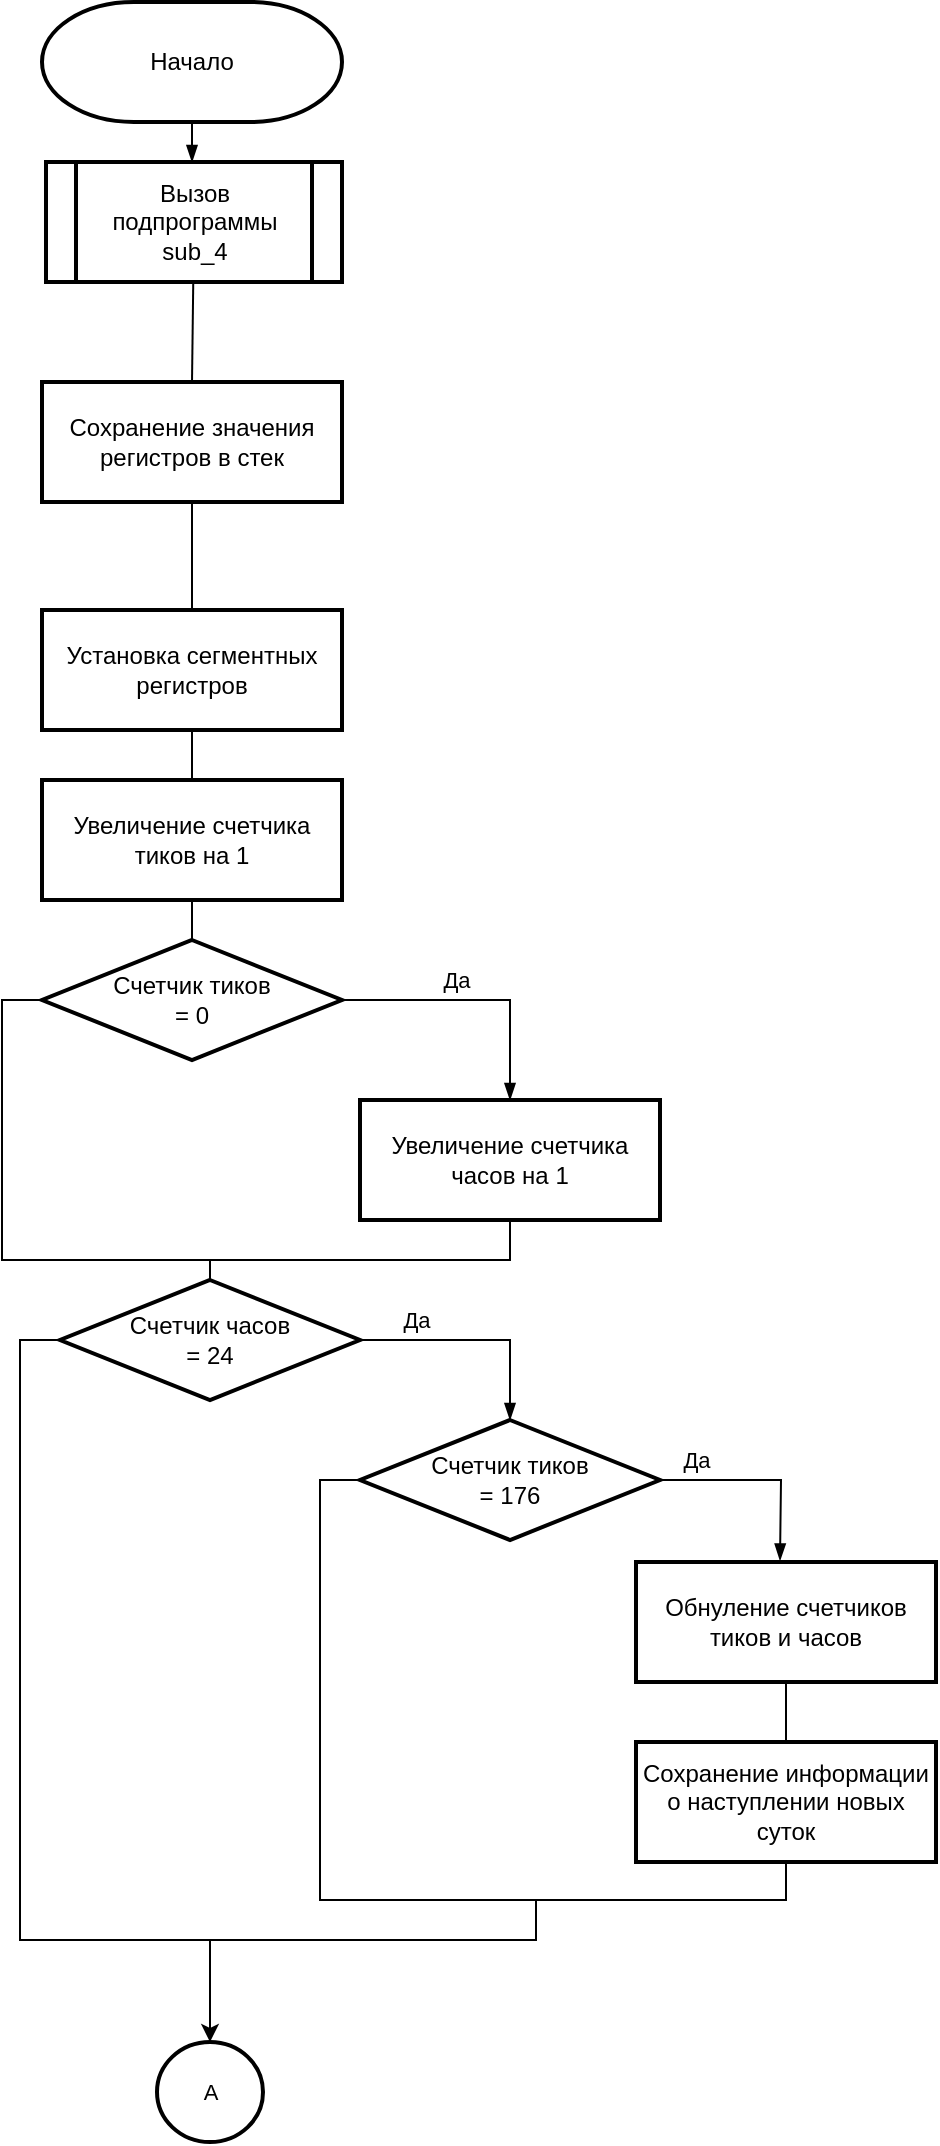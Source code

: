 <mxfile version="15.1.4" type="device" pages="3"><diagram id="JOTS-tco1sjYFfUt2qh-" name="Page-1"><mxGraphModel dx="902" dy="666" grid="1" gridSize="10" guides="1" tooltips="1" connect="1" arrows="1" fold="1" page="1" pageScale="1" pageWidth="827" pageHeight="1169" math="0" shadow="0"><root><mxCell id="0"/><mxCell id="1" parent="0"/><mxCell id="RVGI_XAWXmjt8ZqFOJJ5-4" style="edgeStyle=orthogonalEdgeStyle;rounded=0;orthogonalLoop=1;jettySize=auto;html=1;exitX=0.5;exitY=1;exitDx=0;exitDy=0;exitPerimeter=0;fontSize=11;endArrow=blockThin;endFill=1;" parent="1" source="95ApB-wgT2IUQRyKsj9S-1" edge="1"><mxGeometry relative="1" as="geometry"><mxPoint x="388" y="100" as="targetPoint"/></mxGeometry></mxCell><mxCell id="95ApB-wgT2IUQRyKsj9S-1" value="Начало" style="strokeWidth=2;html=1;shape=mxgraph.flowchart.terminator;whiteSpace=wrap;" parent="1" vertex="1"><mxGeometry x="313" y="20" width="150" height="60" as="geometry"/></mxCell><mxCell id="RVGI_XAWXmjt8ZqFOJJ5-5" style="edgeStyle=orthogonalEdgeStyle;rounded=0;orthogonalLoop=1;jettySize=auto;html=1;exitX=0.5;exitY=1;exitDx=0;exitDy=0;entryX=0.5;entryY=0;entryDx=0;entryDy=0;endArrow=none;endFill=0;fontSize=11;" parent="1" source="95ApB-wgT2IUQRyKsj9S-6" target="95ApB-wgT2IUQRyKsj9S-9" edge="1"><mxGeometry relative="1" as="geometry"/></mxCell><mxCell id="95ApB-wgT2IUQRyKsj9S-6" value="Сохранение значения регистров в стек" style="rounded=0;whiteSpace=wrap;html=1;absoluteArcSize=1;arcSize=14;strokeWidth=2;" parent="1" vertex="1"><mxGeometry x="313" y="210" width="150" height="60" as="geometry"/></mxCell><mxCell id="RVGI_XAWXmjt8ZqFOJJ5-6" style="edgeStyle=orthogonalEdgeStyle;rounded=0;orthogonalLoop=1;jettySize=auto;html=1;exitX=0.5;exitY=1;exitDx=0;exitDy=0;entryX=0.5;entryY=0;entryDx=0;entryDy=0;endArrow=none;endFill=0;fontSize=11;" parent="1" source="95ApB-wgT2IUQRyKsj9S-9" target="95ApB-wgT2IUQRyKsj9S-12" edge="1"><mxGeometry relative="1" as="geometry"/></mxCell><mxCell id="95ApB-wgT2IUQRyKsj9S-9" value="Установка сегментных регистров" style="rounded=0;whiteSpace=wrap;html=1;absoluteArcSize=1;arcSize=14;strokeWidth=2;" parent="1" vertex="1"><mxGeometry x="313" y="324" width="150" height="60" as="geometry"/></mxCell><mxCell id="95ApB-wgT2IUQRyKsj9S-11" value="Обнуление счетчиков&lt;br&gt;тиков и часов" style="rounded=0;whiteSpace=wrap;html=1;absoluteArcSize=1;arcSize=14;strokeWidth=2;" parent="1" vertex="1"><mxGeometry x="610" y="800" width="150" height="60" as="geometry"/></mxCell><mxCell id="RVGI_XAWXmjt8ZqFOJJ5-7" style="edgeStyle=orthogonalEdgeStyle;rounded=0;orthogonalLoop=1;jettySize=auto;html=1;exitX=0.5;exitY=1;exitDx=0;exitDy=0;entryX=0.5;entryY=0;entryDx=0;entryDy=0;entryPerimeter=0;endArrow=none;endFill=0;fontSize=11;" parent="1" source="95ApB-wgT2IUQRyKsj9S-12" target="95ApB-wgT2IUQRyKsj9S-13" edge="1"><mxGeometry relative="1" as="geometry"/></mxCell><mxCell id="95ApB-wgT2IUQRyKsj9S-12" value="Увеличение счетчика тиков на 1" style="rounded=0;whiteSpace=wrap;html=1;absoluteArcSize=1;arcSize=14;strokeWidth=2;" parent="1" vertex="1"><mxGeometry x="313" y="409" width="150" height="60" as="geometry"/></mxCell><mxCell id="RVGI_XAWXmjt8ZqFOJJ5-9" style="edgeStyle=orthogonalEdgeStyle;rounded=0;orthogonalLoop=1;jettySize=auto;html=1;exitX=0;exitY=0.5;exitDx=0;exitDy=0;exitPerimeter=0;entryX=0.5;entryY=0;entryDx=0;entryDy=0;entryPerimeter=0;endArrow=none;endFill=0;fontSize=11;" parent="1" source="95ApB-wgT2IUQRyKsj9S-13" target="95ApB-wgT2IUQRyKsj9S-18" edge="1"><mxGeometry relative="1" as="geometry"><Array as="points"><mxPoint x="293" y="519"/><mxPoint x="293" y="649"/><mxPoint x="397" y="649"/></Array></mxGeometry></mxCell><mxCell id="RVGI_XAWXmjt8ZqFOJJ5-12" value="Да" style="edgeStyle=orthogonalEdgeStyle;rounded=0;orthogonalLoop=1;jettySize=auto;html=1;exitX=1;exitY=0.5;exitDx=0;exitDy=0;exitPerimeter=0;entryX=0.5;entryY=0;entryDx=0;entryDy=0;endArrow=blockThin;endFill=1;fontSize=11;" parent="1" source="95ApB-wgT2IUQRyKsj9S-13" target="95ApB-wgT2IUQRyKsj9S-16" edge="1"><mxGeometry x="-0.148" y="10" relative="1" as="geometry"><mxPoint as="offset"/></mxGeometry></mxCell><mxCell id="95ApB-wgT2IUQRyKsj9S-13" value="Счетчик тиков&lt;br&gt;= 0" style="strokeWidth=2;html=1;shape=mxgraph.flowchart.decision;whiteSpace=wrap;rounded=1;" parent="1" vertex="1"><mxGeometry x="313" y="489" width="150" height="60" as="geometry"/></mxCell><mxCell id="RVGI_XAWXmjt8ZqFOJJ5-8" style="edgeStyle=orthogonalEdgeStyle;rounded=0;orthogonalLoop=1;jettySize=auto;html=1;exitX=0.5;exitY=1;exitDx=0;exitDy=0;entryX=0.5;entryY=0;entryDx=0;entryDy=0;entryPerimeter=0;endArrow=none;endFill=0;fontSize=11;" parent="1" source="95ApB-wgT2IUQRyKsj9S-16" target="95ApB-wgT2IUQRyKsj9S-18" edge="1"><mxGeometry relative="1" as="geometry"><Array as="points"><mxPoint x="547" y="649"/><mxPoint x="397" y="649"/></Array></mxGeometry></mxCell><mxCell id="95ApB-wgT2IUQRyKsj9S-16" value="Увеличение счетчика часов на 1" style="rounded=0;whiteSpace=wrap;html=1;absoluteArcSize=1;arcSize=14;strokeWidth=2;" parent="1" vertex="1"><mxGeometry x="472" y="569" width="150" height="60" as="geometry"/></mxCell><mxCell id="RVGI_XAWXmjt8ZqFOJJ5-13" value="Да" style="edgeStyle=orthogonalEdgeStyle;rounded=0;orthogonalLoop=1;jettySize=auto;html=1;exitX=1;exitY=0.5;exitDx=0;exitDy=0;exitPerimeter=0;entryX=0.5;entryY=0;entryDx=0;entryDy=0;entryPerimeter=0;endArrow=blockThin;endFill=1;fontSize=11;" parent="1" source="95ApB-wgT2IUQRyKsj9S-18" target="95ApB-wgT2IUQRyKsj9S-19" edge="1"><mxGeometry x="-0.513" y="10" relative="1" as="geometry"><mxPoint as="offset"/></mxGeometry></mxCell><mxCell id="RVGI_XAWXmjt8ZqFOJJ5-16" style="edgeStyle=orthogonalEdgeStyle;rounded=0;orthogonalLoop=1;jettySize=auto;html=1;exitX=0;exitY=0.5;exitDx=0;exitDy=0;exitPerimeter=0;endArrow=none;endFill=0;fontSize=11;" parent="1" source="95ApB-wgT2IUQRyKsj9S-18" edge="1"><mxGeometry relative="1" as="geometry"><Array as="points"><mxPoint x="302" y="689"/><mxPoint x="302" y="989"/><mxPoint x="397" y="989"/></Array><mxPoint x="397" y="1020" as="targetPoint"/></mxGeometry></mxCell><mxCell id="95ApB-wgT2IUQRyKsj9S-18" value="Счетчик часов &lt;br&gt;= 24" style="strokeWidth=2;html=1;shape=mxgraph.flowchart.decision;whiteSpace=wrap;rounded=1;" parent="1" vertex="1"><mxGeometry x="322" y="659" width="150" height="60" as="geometry"/></mxCell><mxCell id="RVGI_XAWXmjt8ZqFOJJ5-11" value="Да" style="edgeStyle=orthogonalEdgeStyle;rounded=0;orthogonalLoop=1;jettySize=auto;html=1;exitX=1;exitY=0.5;exitDx=0;exitDy=0;exitPerimeter=0;entryX=0.48;entryY=0.004;entryDx=0;entryDy=0;entryPerimeter=0;endArrow=blockThin;endFill=1;fontSize=11;" parent="1" source="95ApB-wgT2IUQRyKsj9S-19" edge="1"><mxGeometry x="-0.641" y="10" relative="1" as="geometry"><mxPoint as="offset"/><mxPoint x="682" y="799.24" as="targetPoint"/></mxGeometry></mxCell><mxCell id="RVGI_XAWXmjt8ZqFOJJ5-15" style="edgeStyle=orthogonalEdgeStyle;rounded=0;orthogonalLoop=1;jettySize=auto;html=1;exitX=0;exitY=0.5;exitDx=0;exitDy=0;exitPerimeter=0;endArrow=none;endFill=0;fontSize=11;" parent="1" source="95ApB-wgT2IUQRyKsj9S-19" edge="1"><mxGeometry relative="1" as="geometry"><mxPoint x="560" y="969" as="targetPoint"/><Array as="points"><mxPoint x="452" y="759"/><mxPoint x="452" y="969"/></Array></mxGeometry></mxCell><mxCell id="95ApB-wgT2IUQRyKsj9S-19" value="Счетчик тиков &lt;br&gt;= 176" style="strokeWidth=2;html=1;shape=mxgraph.flowchart.decision;whiteSpace=wrap;rounded=1;" parent="1" vertex="1"><mxGeometry x="472" y="729" width="150" height="60" as="geometry"/></mxCell><mxCell id="RVGI_XAWXmjt8ZqFOJJ5-14" style="edgeStyle=orthogonalEdgeStyle;rounded=0;orthogonalLoop=1;jettySize=auto;html=1;exitX=0.5;exitY=1;exitDx=0;exitDy=0;endArrow=none;endFill=0;fontSize=11;" parent="1" edge="1"><mxGeometry relative="1" as="geometry"><mxPoint x="397" y="1000" as="targetPoint"/><Array as="points"><mxPoint x="685" y="969"/><mxPoint x="560" y="969"/><mxPoint x="560" y="989"/><mxPoint x="397" y="989"/></Array><mxPoint x="685" y="939" as="sourcePoint"/></mxGeometry></mxCell><mxCell id="95ApB-wgT2IUQRyKsj9S-20" value="Сохранение информации о наступлении новых суток" style="rounded=0;whiteSpace=wrap;html=1;absoluteArcSize=1;arcSize=14;strokeWidth=2;" parent="1" vertex="1"><mxGeometry x="610" y="890" width="150" height="60" as="geometry"/></mxCell><mxCell id="Rem6O-o3i9-X2tWIR_UW-1" value="A" style="strokeWidth=2;html=1;shape=mxgraph.flowchart.start_2;whiteSpace=wrap;rounded=1;fontSize=11;" parent="1" vertex="1"><mxGeometry x="370.5" y="1040" width="53" height="50" as="geometry"/></mxCell><mxCell id="j9Fa26jytDntN9nyX7mM-1" value="&lt;span style=&quot;white-space: normal&quot;&gt;Вызов подпрограммы&lt;/span&gt;&lt;br style=&quot;white-space: normal&quot;&gt;&lt;span style=&quot;white-space: normal&quot;&gt;sub_4&lt;/span&gt;" style="shape=process;whiteSpace=wrap;html=1;backgroundOutline=1;rounded=0;strokeWidth=2;" parent="1" vertex="1"><mxGeometry x="315" y="100" width="148" height="60" as="geometry"/></mxCell><mxCell id="j9Fa26jytDntN9nyX7mM-3" value="" style="endArrow=none;html=1;exitX=0.5;exitY=0;exitDx=0;exitDy=0;" parent="1" source="95ApB-wgT2IUQRyKsj9S-6" target="j9Fa26jytDntN9nyX7mM-1" edge="1"><mxGeometry width="50" height="50" relative="1" as="geometry"><mxPoint x="380" y="230" as="sourcePoint"/><mxPoint x="430" y="180" as="targetPoint"/></mxGeometry></mxCell><mxCell id="j9Fa26jytDntN9nyX7mM-4" value="" style="endArrow=none;html=1;exitX=0.5;exitY=0;exitDx=0;exitDy=0;" parent="1" source="95ApB-wgT2IUQRyKsj9S-20" target="95ApB-wgT2IUQRyKsj9S-11" edge="1"><mxGeometry width="50" height="50" relative="1" as="geometry"><mxPoint x="380" y="860" as="sourcePoint"/><mxPoint x="430" y="810" as="targetPoint"/></mxGeometry></mxCell><mxCell id="330m7FCVF3DHa8eMxRGV-3" value="" style="endArrow=classic;html=1;entryX=0.5;entryY=0;entryDx=0;entryDy=0;entryPerimeter=0;" edge="1" parent="1" target="Rem6O-o3i9-X2tWIR_UW-1"><mxGeometry width="50" height="50" relative="1" as="geometry"><mxPoint x="397" y="1020" as="sourcePoint"/><mxPoint x="420" y="1010" as="targetPoint"/></mxGeometry></mxCell></root></mxGraphModel></diagram><diagram id="wpqRQXtKeUoQa6DkjBkS" name="Page-3"><mxGraphModel dx="767" dy="566" grid="1" gridSize="10" guides="1" tooltips="1" connect="1" arrows="1" fold="1" page="1" pageScale="1" pageWidth="827" pageHeight="1169" math="0" shadow="0"><root><mxCell id="p6scumdIBF7FBanjYcLQ-0"/><mxCell id="p6scumdIBF7FBanjYcLQ-1" parent="p6scumdIBF7FBanjYcLQ-0"/><mxCell id="nul5GvnApJ8QaNK4tKs8-0" value="Конец" style="strokeWidth=2;html=1;shape=mxgraph.flowchart.terminator;whiteSpace=wrap;" parent="p6scumdIBF7FBanjYcLQ-1" vertex="1"><mxGeometry x="312" y="1016" width="150" height="60" as="geometry"/></mxCell><mxCell id="tyByUrPyi4JM7NcmdToP-6" style="edgeStyle=orthogonalEdgeStyle;rounded=0;orthogonalLoop=1;jettySize=auto;html=1;exitX=0.5;exitY=1;exitDx=0;exitDy=0;entryX=0.5;entryY=0;entryDx=0;entryDy=0;entryPerimeter=0;endArrow=none;endFill=0;fontSize=11;" parent="p6scumdIBF7FBanjYcLQ-1" source="nul5GvnApJ8QaNK4tKs8-1" target="nul5GvnApJ8QaNK4tKs8-6" edge="1"><mxGeometry relative="1" as="geometry"><Array as="points"><mxPoint x="548" y="480"/><mxPoint x="381" y="480"/></Array></mxGeometry></mxCell><mxCell id="nul5GvnApJ8QaNK4tKs8-1" value="Отправка сигнала на выключение двигателей&amp;nbsp;" style="rounded=0;whiteSpace=wrap;html=1;absoluteArcSize=1;arcSize=14;strokeWidth=2;" parent="p6scumdIBF7FBanjYcLQ-1" vertex="1"><mxGeometry x="473" y="404" width="150" height="60" as="geometry"/></mxCell><mxCell id="tyByUrPyi4JM7NcmdToP-2" value="Да" style="edgeStyle=orthogonalEdgeStyle;rounded=0;orthogonalLoop=1;jettySize=auto;html=1;exitX=1;exitY=0.5;exitDx=0;exitDy=0;exitPerimeter=0;entryX=0.5;entryY=0;entryDx=0;entryDy=0;endArrow=blockThin;endFill=1;fontSize=11;" parent="p6scumdIBF7FBanjYcLQ-1" source="nul5GvnApJ8QaNK4tKs8-2" target="nul5GvnApJ8QaNK4tKs8-1" edge="1"><mxGeometry x="-0.5" y="10" relative="1" as="geometry"><mxPoint as="offset"/></mxGeometry></mxCell><mxCell id="tyByUrPyi4JM7NcmdToP-5" style="edgeStyle=orthogonalEdgeStyle;rounded=0;orthogonalLoop=1;jettySize=auto;html=1;exitX=0;exitY=0.5;exitDx=0;exitDy=0;exitPerimeter=0;entryX=0.5;entryY=0;entryDx=0;entryDy=0;entryPerimeter=0;endArrow=none;endFill=0;fontSize=11;" parent="p6scumdIBF7FBanjYcLQ-1" source="nul5GvnApJ8QaNK4tKs8-2" target="nul5GvnApJ8QaNK4tKs8-6" edge="1"><mxGeometry relative="1" as="geometry"><Array as="points"><mxPoint x="276" y="480"/><mxPoint x="381" y="480"/></Array></mxGeometry></mxCell><mxCell id="nul5GvnApJ8QaNK4tKs8-2" value="&lt;span style=&quot;font-size: 12px&quot;&gt;Счётчик тиков до остановки двигателей НГМД = 0&lt;/span&gt;" style="strokeWidth=2;html=1;shape=mxgraph.flowchart.decision;whiteSpace=wrap;rounded=1;fontSize=11;" parent="p6scumdIBF7FBanjYcLQ-1" vertex="1"><mxGeometry x="276" y="304" width="210" height="100" as="geometry"/></mxCell><mxCell id="tyByUrPyi4JM7NcmdToP-11" style="edgeStyle=orthogonalEdgeStyle;rounded=0;orthogonalLoop=1;jettySize=auto;html=1;exitX=0.5;exitY=1;exitDx=0;exitDy=0;entryX=0.5;entryY=0;entryDx=0;entryDy=0;endArrow=none;endFill=0;fontSize=11;" parent="p6scumdIBF7FBanjYcLQ-1" source="nul5GvnApJ8QaNK4tKs8-3" target="nul5GvnApJ8QaNK4tKs8-8" edge="1"><mxGeometry relative="1" as="geometry"/></mxCell><mxCell id="nul5GvnApJ8QaNK4tKs8-3" value="Сброс контроллера прерываний" style="rounded=0;whiteSpace=wrap;html=1;absoluteArcSize=1;arcSize=14;strokeWidth=2;" parent="p6scumdIBF7FBanjYcLQ-1" vertex="1"><mxGeometry x="312" y="816" width="150" height="60" as="geometry"/></mxCell><mxCell id="tyByUrPyi4JM7NcmdToP-8" style="edgeStyle=orthogonalEdgeStyle;rounded=0;orthogonalLoop=1;jettySize=auto;html=1;exitX=0.5;exitY=1;exitDx=0;exitDy=0;entryX=0.5;entryY=0;entryDx=0;entryDy=0;endArrow=none;endFill=0;fontSize=11;" parent="p6scumdIBF7FBanjYcLQ-1" source="nul5GvnApJ8QaNK4tKs8-4" edge="1"><mxGeometry relative="1" as="geometry"><mxPoint x="383" y="720" as="targetPoint"/></mxGeometry></mxCell><mxCell id="nul5GvnApJ8QaNK4tKs8-4" value="Вызов обработчика прерывания 1Ch&lt;br&gt;по адресу&amp;nbsp;&lt;span lang=&quot;EN-US&quot;&gt;6ADh с помощью call&lt;br&gt;&lt;/span&gt;&lt;pre style=&quot;background: white&quot;&gt;&lt;span lang=&quot;EN-US&quot;&gt;&lt;/span&gt;&lt;/pre&gt;" style="rounded=0;whiteSpace=wrap;html=1;absoluteArcSize=1;arcSize=14;strokeWidth=2;" parent="p6scumdIBF7FBanjYcLQ-1" vertex="1"><mxGeometry x="130" y="590" width="180" height="60" as="geometry"/></mxCell><mxCell id="tyByUrPyi4JM7NcmdToP-9" style="edgeStyle=orthogonalEdgeStyle;rounded=0;orthogonalLoop=1;jettySize=auto;html=1;exitX=0.5;exitY=1;exitDx=0;exitDy=0;entryX=0.5;entryY=0;entryDx=0;entryDy=0;endArrow=none;endFill=0;fontSize=11;" parent="p6scumdIBF7FBanjYcLQ-1" source="nul5GvnApJ8QaNK4tKs8-5" edge="1"><mxGeometry relative="1" as="geometry"><mxPoint x="383" y="720" as="targetPoint"/></mxGeometry></mxCell><mxCell id="nul5GvnApJ8QaNK4tKs8-5" value="Вызов прерывания 1Ch" style="rounded=0;whiteSpace=wrap;html=1;absoluteArcSize=1;arcSize=14;strokeWidth=2;" parent="p6scumdIBF7FBanjYcLQ-1" vertex="1"><mxGeometry x="473" y="590" width="150" height="60" as="geometry"/></mxCell><mxCell id="tyByUrPyi4JM7NcmdToP-3" value="Да" style="edgeStyle=orthogonalEdgeStyle;rounded=0;orthogonalLoop=1;jettySize=auto;html=1;exitX=1;exitY=0.5;exitDx=0;exitDy=0;exitPerimeter=0;entryX=0.5;entryY=0;entryDx=0;entryDy=0;endArrow=blockThin;endFill=1;fontSize=11;" parent="p6scumdIBF7FBanjYcLQ-1" source="nul5GvnApJ8QaNK4tKs8-6" target="nul5GvnApJ8QaNK4tKs8-5" edge="1"><mxGeometry x="-0.552" y="10" relative="1" as="geometry"><mxPoint as="offset"/></mxGeometry></mxCell><mxCell id="tyByUrPyi4JM7NcmdToP-7" style="edgeStyle=orthogonalEdgeStyle;rounded=0;orthogonalLoop=1;jettySize=auto;html=1;exitX=0;exitY=0.5;exitDx=0;exitDy=0;exitPerimeter=0;entryX=0.5;entryY=0;entryDx=0;entryDy=0;endArrow=none;endFill=0;fontSize=11;" parent="p6scumdIBF7FBanjYcLQ-1" source="nul5GvnApJ8QaNK4tKs8-6" target="nul5GvnApJ8QaNK4tKs8-4" edge="1"><mxGeometry relative="1" as="geometry"/></mxCell><mxCell id="nul5GvnApJ8QaNK4tKs8-6" value="PF = 1" style="strokeWidth=2;html=1;shape=mxgraph.flowchart.decision;whiteSpace=wrap;rounded=1;" parent="p6scumdIBF7FBanjYcLQ-1" vertex="1"><mxGeometry x="306" y="490" width="150" height="80" as="geometry"/></mxCell><mxCell id="tyByUrPyi4JM7NcmdToP-10" style="edgeStyle=orthogonalEdgeStyle;rounded=0;orthogonalLoop=1;jettySize=auto;html=1;exitX=0.5;exitY=1;exitDx=0;exitDy=0;entryX=0.5;entryY=0;entryDx=0;entryDy=0;endArrow=none;endFill=0;fontSize=11;" parent="p6scumdIBF7FBanjYcLQ-1" target="nul5GvnApJ8QaNK4tKs8-3" edge="1"><mxGeometry relative="1" as="geometry"><mxPoint x="383" y="780" as="sourcePoint"/></mxGeometry></mxCell><mxCell id="tyByUrPyi4JM7NcmdToP-4" style="edgeStyle=orthogonalEdgeStyle;rounded=0;orthogonalLoop=1;jettySize=auto;html=1;exitX=0.5;exitY=1;exitDx=0;exitDy=0;entryX=0.5;entryY=0;entryDx=0;entryDy=0;entryPerimeter=0;endArrow=blockThin;endFill=1;fontSize=11;" parent="p6scumdIBF7FBanjYcLQ-1" source="nul5GvnApJ8QaNK4tKs8-8" target="nul5GvnApJ8QaNK4tKs8-0" edge="1"><mxGeometry relative="1" as="geometry"/></mxCell><mxCell id="nul5GvnApJ8QaNK4tKs8-8" value="Восстановление&lt;br&gt;значений&lt;br&gt;регистров" style="rounded=0;whiteSpace=wrap;html=1;absoluteArcSize=1;arcSize=14;strokeWidth=2;" parent="p6scumdIBF7FBanjYcLQ-1" vertex="1"><mxGeometry x="312" y="916" width="150" height="60" as="geometry"/></mxCell><mxCell id="PkvP6854T6kTxO-Qsgij-3" style="edgeStyle=orthogonalEdgeStyle;rounded=0;orthogonalLoop=1;jettySize=auto;html=1;exitX=0.5;exitY=1;exitDx=0;exitDy=0;exitPerimeter=0;" edge="1" parent="p6scumdIBF7FBanjYcLQ-1" source="tyByUrPyi4JM7NcmdToP-0" target="PkvP6854T6kTxO-Qsgij-0"><mxGeometry relative="1" as="geometry"/></mxCell><mxCell id="tyByUrPyi4JM7NcmdToP-0" value="A" style="strokeWidth=2;html=1;shape=mxgraph.flowchart.start_2;whiteSpace=wrap;rounded=1;fontSize=11;" parent="p6scumdIBF7FBanjYcLQ-1" vertex="1"><mxGeometry x="354.5" y="110" width="53" height="50" as="geometry"/></mxCell><mxCell id="q-G1ZZuru5Z_oOCVCqUg-0" value="&lt;span style=&quot;white-space: normal&quot;&gt;Вызов подпрограммы&lt;/span&gt;&lt;br style=&quot;white-space: normal&quot;&gt;&lt;span style=&quot;white-space: normal&quot;&gt;sub_4&lt;/span&gt;" style="shape=process;whiteSpace=wrap;html=1;backgroundOutline=1;rounded=0;strokeWidth=2;" parent="p6scumdIBF7FBanjYcLQ-1" vertex="1"><mxGeometry x="312" y="720" width="148" height="60" as="geometry"/></mxCell><mxCell id="PkvP6854T6kTxO-Qsgij-0" value="Уменьшение счётчика тиков до остановки двигателей НГМД" style="rounded=0;whiteSpace=wrap;html=1;absoluteArcSize=1;arcSize=14;strokeWidth=2;" vertex="1" parent="p6scumdIBF7FBanjYcLQ-1"><mxGeometry x="306" y="200" width="150" height="60" as="geometry"/></mxCell><mxCell id="PkvP6854T6kTxO-Qsgij-1" value="" style="endArrow=none;html=1;exitX=0.5;exitY=0;exitDx=0;exitDy=0;exitPerimeter=0;" edge="1" parent="p6scumdIBF7FBanjYcLQ-1" source="nul5GvnApJ8QaNK4tKs8-2" target="PkvP6854T6kTxO-Qsgij-0"><mxGeometry width="50" height="50" relative="1" as="geometry"><mxPoint x="486" y="280" as="sourcePoint"/><mxPoint x="536" y="230" as="targetPoint"/></mxGeometry></mxCell></root></mxGraphModel></diagram><diagram id="8-DwG-Fdp8hTLlXIk7sL" name="Page-2"><mxGraphModel dx="767" dy="566" grid="1" gridSize="10" guides="1" tooltips="1" connect="1" arrows="1" fold="1" page="1" pageScale="1" pageWidth="827" pageHeight="1169" math="0" shadow="0"><root><mxCell id="T2GUk0Kv-VO0pmPtVPHz-0"/><mxCell id="T2GUk0Kv-VO0pmPtVPHz-1" parent="T2GUk0Kv-VO0pmPtVPHz-0"/><mxCell id="pvSqG1oNHU6YOqhTkFNJ-9" style="edgeStyle=orthogonalEdgeStyle;rounded=0;orthogonalLoop=1;jettySize=auto;html=1;exitX=0.5;exitY=1;exitDx=0;exitDy=0;entryX=0.5;entryY=0;entryDx=0;entryDy=0;endArrow=none;endFill=0;fontSize=11;" parent="T2GUk0Kv-VO0pmPtVPHz-1" source="tYOAmmrUaRrSvFPx2G1F-0" target="pvSqG1oNHU6YOqhTkFNJ-1" edge="1"><mxGeometry relative="1" as="geometry"/></mxCell><mxCell id="tYOAmmrUaRrSvFPx2G1F-0" value="Запрет маскируемых прерываний с помощью&amp;nbsp;&lt;br&gt;and (обнуление IF)" style="rounded=0;whiteSpace=wrap;html=1;absoluteArcSize=1;arcSize=14;strokeWidth=2;" parent="T2GUk0Kv-VO0pmPtVPHz-1" vertex="1"><mxGeometry x="440" y="480" width="150" height="60" as="geometry"/></mxCell><mxCell id="pvSqG1oNHU6YOqhTkFNJ-7" style="edgeStyle=orthogonalEdgeStyle;rounded=0;orthogonalLoop=1;jettySize=auto;html=1;exitX=0;exitY=0.5;exitDx=0;exitDy=0;exitPerimeter=0;entryX=0.5;entryY=0;entryDx=0;entryDy=0;endArrow=none;endFill=0;fontSize=11;" parent="T2GUk0Kv-VO0pmPtVPHz-1" source="3UIZTKc3K1I83VDpZBBn-0" target="MQH4QviyxVpS2GDzGgIC-1" edge="1"><mxGeometry relative="1" as="geometry"/></mxCell><mxCell id="pvSqG1oNHU6YOqhTkFNJ-11" value="Да" style="edgeStyle=orthogonalEdgeStyle;rounded=0;orthogonalLoop=1;jettySize=auto;html=1;exitX=1;exitY=0.5;exitDx=0;exitDy=0;exitPerimeter=0;entryX=0.5;entryY=0;entryDx=0;entryDy=0;endArrow=blockThin;endFill=1;fontSize=11;" parent="T2GUk0Kv-VO0pmPtVPHz-1" source="3UIZTKc3K1I83VDpZBBn-0" target="tYOAmmrUaRrSvFPx2G1F-0" edge="1"><mxGeometry x="-0.667" y="20" relative="1" as="geometry"><mxPoint as="offset"/></mxGeometry></mxCell><mxCell id="3UIZTKc3K1I83VDpZBBn-0" value="DF = 0 и страший &lt;br&gt;бит IOPL = 0" style="strokeWidth=2;html=1;shape=mxgraph.flowchart.decision;whiteSpace=wrap;rounded=1;" parent="T2GUk0Kv-VO0pmPtVPHz-1" vertex="1"><mxGeometry x="250" y="370" width="170" height="90" as="geometry"/></mxCell><mxCell id="VpNWFnHp-hPS0g9m6vIM-0" value="Конец sub_4" style="strokeWidth=2;html=1;shape=mxgraph.flowchart.terminator;whiteSpace=wrap;" parent="T2GUk0Kv-VO0pmPtVPHz-1" vertex="1"><mxGeometry x="250" y="780" width="150" height="60" as="geometry"/></mxCell><mxCell id="pvSqG1oNHU6YOqhTkFNJ-4" style="edgeStyle=orthogonalEdgeStyle;rounded=0;orthogonalLoop=1;jettySize=auto;html=1;exitX=0.5;exitY=1;exitDx=0;exitDy=0;exitPerimeter=0;entryX=0.5;entryY=0;entryDx=0;entryDy=0;endArrow=blockThin;endFill=1;fontSize=11;" parent="T2GUk0Kv-VO0pmPtVPHz-1" source="6ih3uQom4P7o2rtO4krN-0" target="MQH4QviyxVpS2GDzGgIC-0" edge="1"><mxGeometry relative="1" as="geometry"/></mxCell><mxCell id="6ih3uQom4P7o2rtO4krN-0" value="Начало sub_4" style="strokeWidth=2;html=1;shape=mxgraph.flowchart.terminator;whiteSpace=wrap;" parent="T2GUk0Kv-VO0pmPtVPHz-1" vertex="1"><mxGeometry x="263" y="90" width="150" height="60" as="geometry"/></mxCell><mxCell id="pvSqG1oNHU6YOqhTkFNJ-5" style="edgeStyle=orthogonalEdgeStyle;rounded=0;orthogonalLoop=1;jettySize=auto;html=1;exitX=0.5;exitY=1;exitDx=0;exitDy=0;entryX=0.5;entryY=0;entryDx=0;entryDy=0;endArrow=none;endFill=0;fontSize=11;" parent="T2GUk0Kv-VO0pmPtVPHz-1" source="MQH4QviyxVpS2GDzGgIC-0" target="MQH4QviyxVpS2GDzGgIC-2" edge="1"><mxGeometry relative="1" as="geometry"/></mxCell><mxCell id="MQH4QviyxVpS2GDzGgIC-0" value="Сохранение значений регистров" style="rounded=0;whiteSpace=wrap;html=1;absoluteArcSize=1;arcSize=14;strokeWidth=2;" parent="T2GUk0Kv-VO0pmPtVPHz-1" vertex="1"><mxGeometry x="263" y="190" width="150" height="60" as="geometry"/></mxCell><mxCell id="pvSqG1oNHU6YOqhTkFNJ-8" style="edgeStyle=orthogonalEdgeStyle;rounded=0;orthogonalLoop=1;jettySize=auto;html=1;exitX=0.5;exitY=1;exitDx=0;exitDy=0;entryX=0.5;entryY=0;entryDx=0;entryDy=0;endArrow=none;endFill=0;fontSize=11;" parent="T2GUk0Kv-VO0pmPtVPHz-1" source="MQH4QviyxVpS2GDzGgIC-1" target="pvSqG1oNHU6YOqhTkFNJ-1" edge="1"><mxGeometry relative="1" as="geometry"/></mxCell><mxCell id="MQH4QviyxVpS2GDzGgIC-1" value="Запрет&amp;nbsp;маскируемых прерываний&amp;nbsp;с помощью cli" style="rounded=0;whiteSpace=wrap;html=1;absoluteArcSize=1;arcSize=14;strokeWidth=2;" parent="T2GUk0Kv-VO0pmPtVPHz-1" vertex="1"><mxGeometry x="80" y="480" width="150" height="60" as="geometry"/></mxCell><mxCell id="pvSqG1oNHU6YOqhTkFNJ-6" style="edgeStyle=orthogonalEdgeStyle;rounded=0;orthogonalLoop=1;jettySize=auto;html=1;exitX=0.5;exitY=1;exitDx=0;exitDy=0;entryX=0.5;entryY=0;entryDx=0;entryDy=0;entryPerimeter=0;endArrow=none;endFill=0;fontSize=11;" parent="T2GUk0Kv-VO0pmPtVPHz-1" source="MQH4QviyxVpS2GDzGgIC-2" target="3UIZTKc3K1I83VDpZBBn-0" edge="1"><mxGeometry relative="1" as="geometry"/></mxCell><mxCell id="MQH4QviyxVpS2GDzGgIC-2" value="Загрузка младшего байта регистра флагов в ah" style="rounded=0;whiteSpace=wrap;html=1;absoluteArcSize=1;arcSize=14;strokeWidth=2;" parent="T2GUk0Kv-VO0pmPtVPHz-1" vertex="1"><mxGeometry x="263" y="280" width="150" height="60" as="geometry"/></mxCell><mxCell id="pvSqG1oNHU6YOqhTkFNJ-10" style="edgeStyle=orthogonalEdgeStyle;rounded=0;orthogonalLoop=1;jettySize=auto;html=1;exitX=0.5;exitY=1;exitDx=0;exitDy=0;entryX=0.5;entryY=0;entryDx=0;entryDy=0;endArrow=none;endFill=0;fontSize=11;" parent="T2GUk0Kv-VO0pmPtVPHz-1" source="pvSqG1oNHU6YOqhTkFNJ-1" target="pvSqG1oNHU6YOqhTkFNJ-3" edge="1"><mxGeometry relative="1" as="geometry"/></mxCell><mxCell id="pvSqG1oNHU6YOqhTkFNJ-1" value="Выгрузка из ah младшего байта регистра флагов" style="rounded=0;whiteSpace=wrap;html=1;absoluteArcSize=1;arcSize=14;strokeWidth=2;" parent="T2GUk0Kv-VO0pmPtVPHz-1" vertex="1"><mxGeometry x="250" y="600" width="150" height="60" as="geometry"/></mxCell><mxCell id="pvSqG1oNHU6YOqhTkFNJ-12" style="edgeStyle=orthogonalEdgeStyle;rounded=0;orthogonalLoop=1;jettySize=auto;html=1;exitX=0.5;exitY=1;exitDx=0;exitDy=0;entryX=0.5;entryY=0;entryDx=0;entryDy=0;entryPerimeter=0;endArrow=blockThin;endFill=1;fontSize=11;" parent="T2GUk0Kv-VO0pmPtVPHz-1" source="pvSqG1oNHU6YOqhTkFNJ-3" target="VpNWFnHp-hPS0g9m6vIM-0" edge="1"><mxGeometry relative="1" as="geometry"/></mxCell><mxCell id="pvSqG1oNHU6YOqhTkFNJ-3" value="Восстановление &lt;br&gt;значений регистров" style="rounded=0;whiteSpace=wrap;html=1;absoluteArcSize=1;arcSize=14;strokeWidth=2;" parent="T2GUk0Kv-VO0pmPtVPHz-1" vertex="1"><mxGeometry x="250" y="690" width="150" height="60" as="geometry"/></mxCell></root></mxGraphModel></diagram></mxfile>